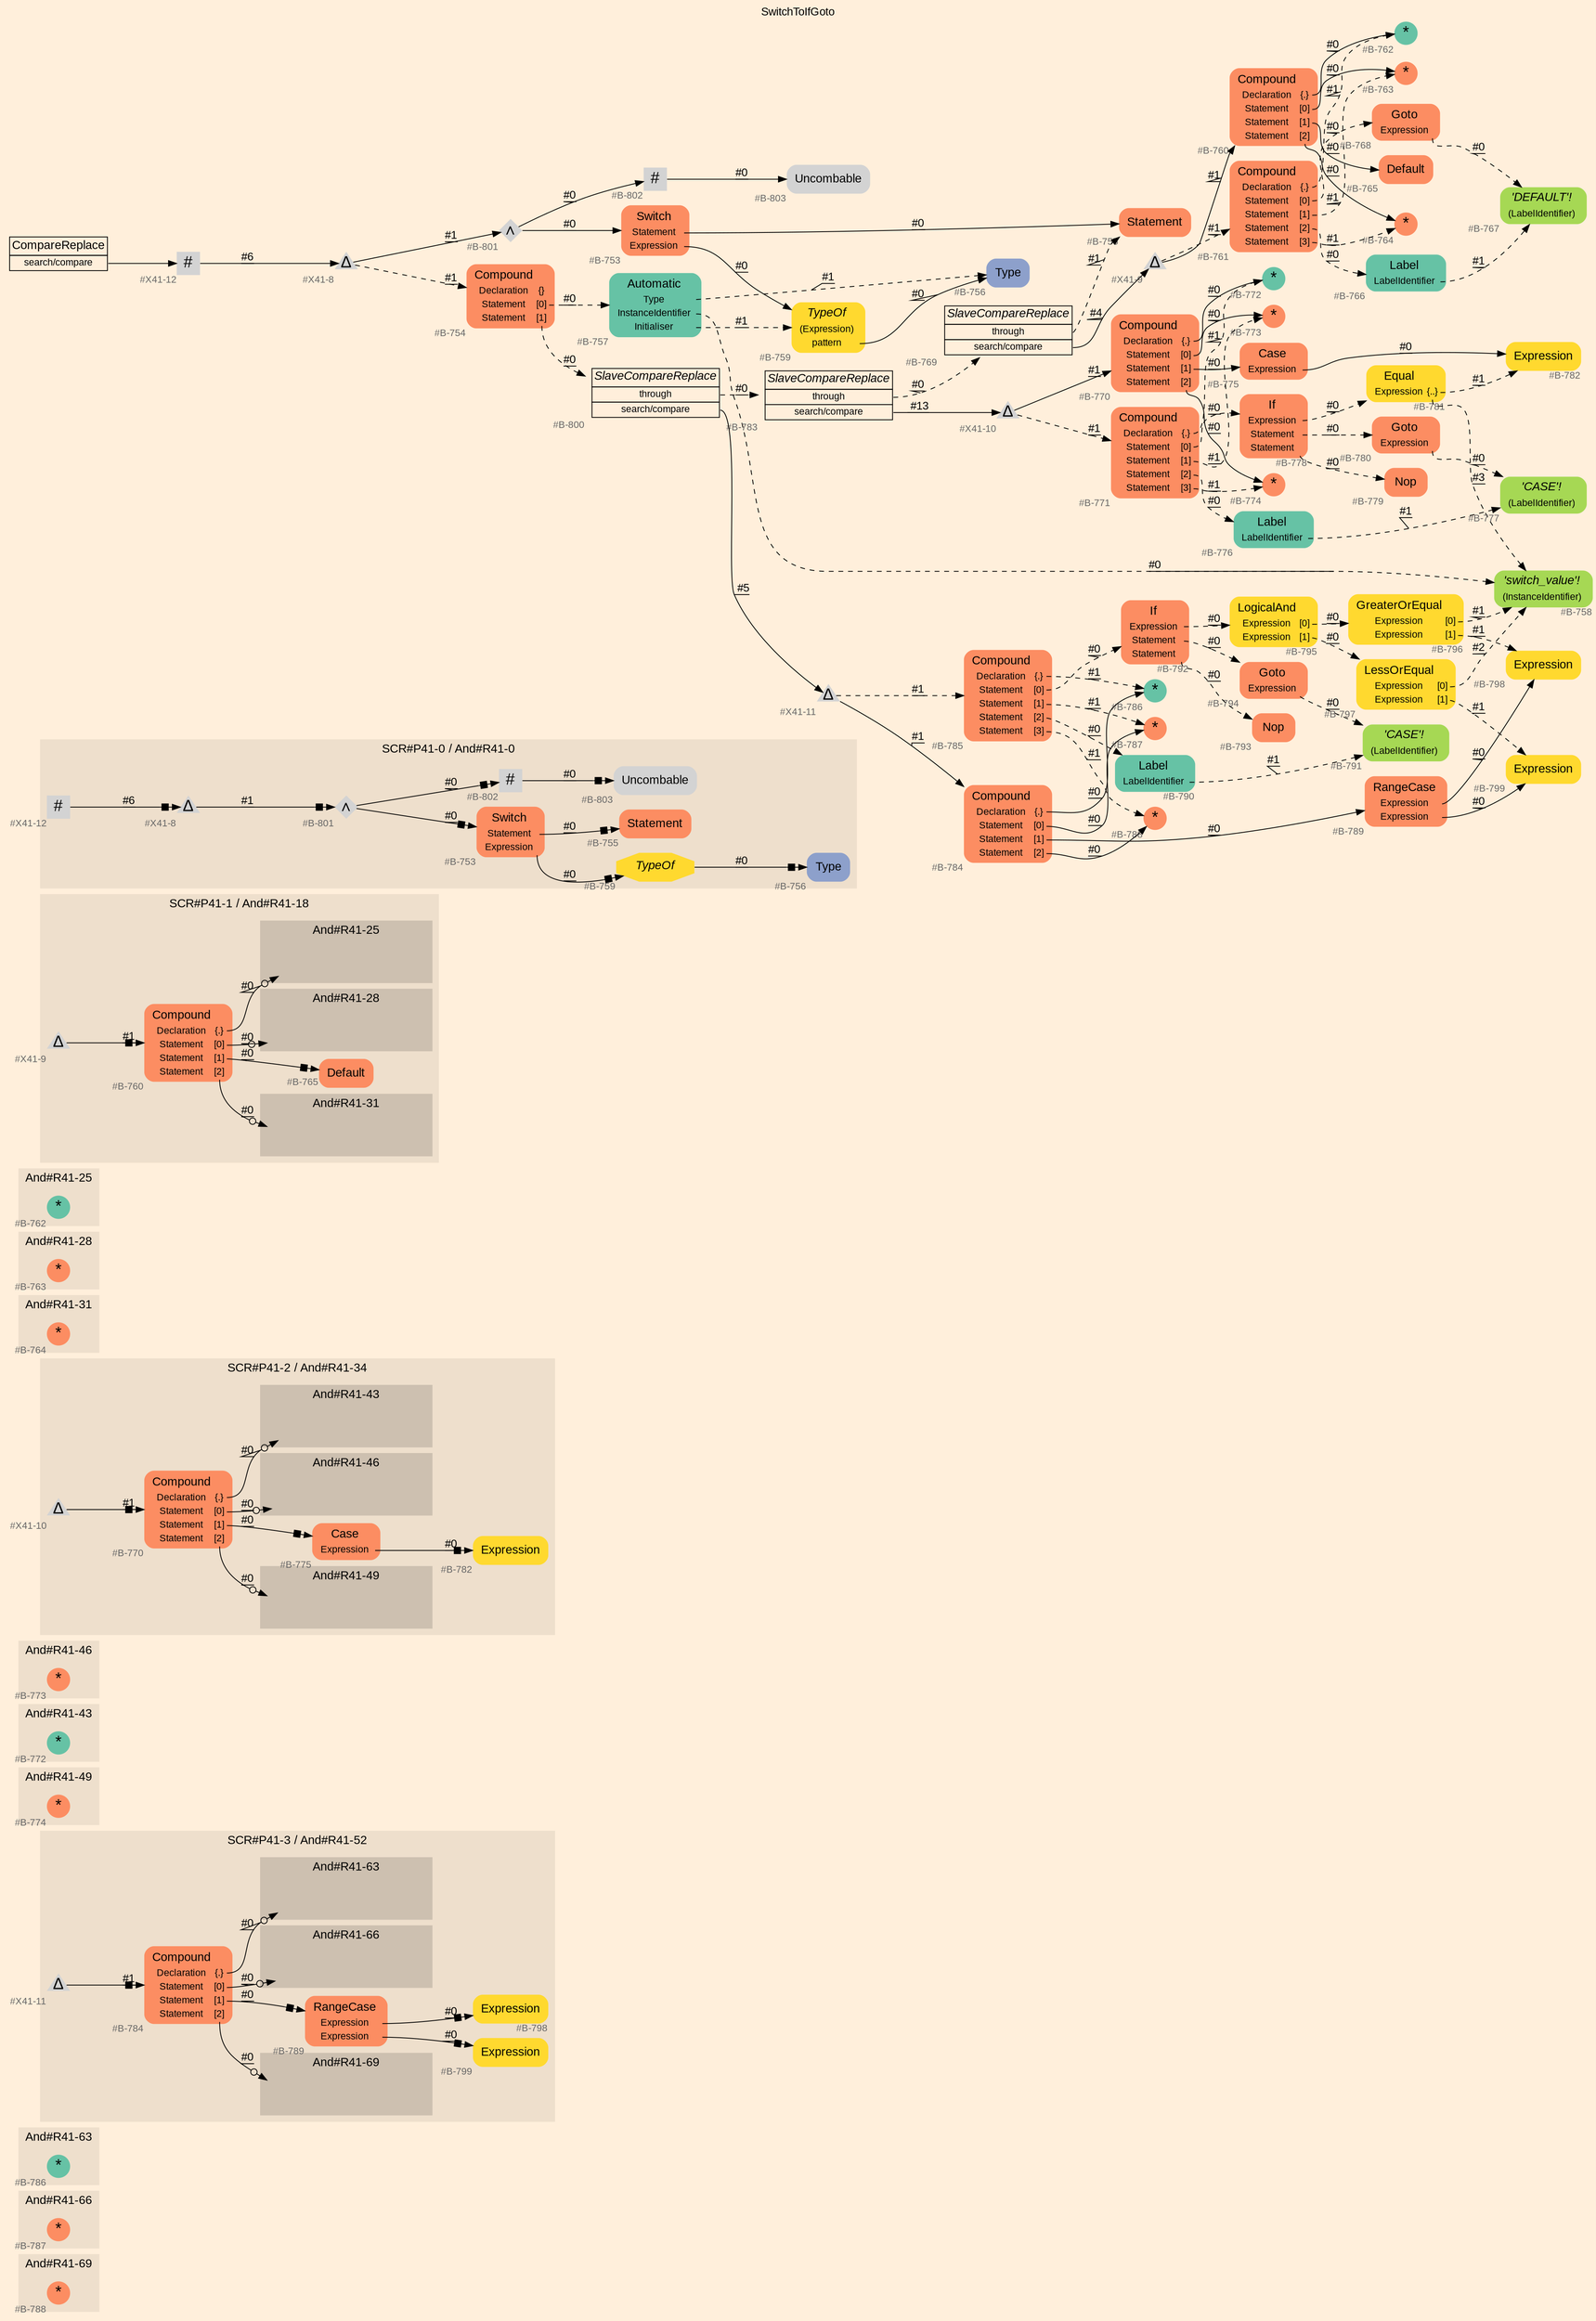 digraph "SwitchToIfGoto" {
label = "SwitchToIfGoto"
labelloc = t
graph [
    rankdir = "LR"
    ranksep = 0.3
    bgcolor = antiquewhite1
    color = black
    fontcolor = black
    fontname = "Arial"
];
node [
    fontname = "Arial"
];
edge [
    fontname = "Arial"
];

// -------------------- figure And#R41-69 --------------------
// -------- region And#R41-69 ----------
subgraph "clusterAnd#R41-69" {
    label = "And#R41-69"
    style = "filled"
    color = antiquewhite2
    fontsize = "15"
    // -------- block And#R41-69/#B-788 ----------
    "And#R41-69/#B-788" [
        fillcolor = "/set28/2"
        xlabel = "#B-788"
        fontsize = "12"
        fontcolor = grey40
        shape = "circle"
        label = <<FONT COLOR="black" POINT-SIZE="20">*</FONT>>
        style = "filled"
        penwidth = 0.0
        fixedsize = true
        width = 0.4
        height = 0.4
    ];
    
}


// -------------------- figure And#R41-66 --------------------
// -------- region And#R41-66 ----------
subgraph "clusterAnd#R41-66" {
    label = "And#R41-66"
    style = "filled"
    color = antiquewhite2
    fontsize = "15"
    // -------- block And#R41-66/#B-787 ----------
    "And#R41-66/#B-787" [
        fillcolor = "/set28/2"
        xlabel = "#B-787"
        fontsize = "12"
        fontcolor = grey40
        shape = "circle"
        label = <<FONT COLOR="black" POINT-SIZE="20">*</FONT>>
        style = "filled"
        penwidth = 0.0
        fixedsize = true
        width = 0.4
        height = 0.4
    ];
    
}


// -------------------- figure And#R41-63 --------------------
// -------- region And#R41-63 ----------
subgraph "clusterAnd#R41-63" {
    label = "And#R41-63"
    style = "filled"
    color = antiquewhite2
    fontsize = "15"
    // -------- block And#R41-63/#B-786 ----------
    "And#R41-63/#B-786" [
        fillcolor = "/set28/1"
        xlabel = "#B-786"
        fontsize = "12"
        fontcolor = grey40
        shape = "circle"
        label = <<FONT COLOR="black" POINT-SIZE="20">*</FONT>>
        style = "filled"
        penwidth = 0.0
        fixedsize = true
        width = 0.4
        height = 0.4
    ];
    
}


// -------------------- figure And#R41-52 --------------------
// -------- region And#R41-52 ----------
subgraph "clusterAnd#R41-52" {
    label = "SCR#P41-3 / And#R41-52"
    style = "filled"
    color = antiquewhite2
    fontsize = "15"
    // -------- block And#R41-52/#B-784 ----------
    "And#R41-52/#B-784" [
        fillcolor = "/set28/2"
        xlabel = "#B-784"
        fontsize = "12"
        fontcolor = grey40
        shape = "plaintext"
        label = <<TABLE BORDER="0" CELLBORDER="0" CELLSPACING="0">
         <TR><TD><FONT COLOR="black" POINT-SIZE="15">Compound</FONT></TD></TR>
         <TR><TD><FONT COLOR="black" POINT-SIZE="12">Declaration</FONT></TD><TD PORT="port0"><FONT COLOR="black" POINT-SIZE="12">{.}</FONT></TD></TR>
         <TR><TD><FONT COLOR="black" POINT-SIZE="12">Statement</FONT></TD><TD PORT="port1"><FONT COLOR="black" POINT-SIZE="12">[0]</FONT></TD></TR>
         <TR><TD><FONT COLOR="black" POINT-SIZE="12">Statement</FONT></TD><TD PORT="port2"><FONT COLOR="black" POINT-SIZE="12">[1]</FONT></TD></TR>
         <TR><TD><FONT COLOR="black" POINT-SIZE="12">Statement</FONT></TD><TD PORT="port3"><FONT COLOR="black" POINT-SIZE="12">[2]</FONT></TD></TR>
        </TABLE>>
        style = "rounded,filled"
    ];
    
    // -------- block And#R41-52/#B-789 ----------
    "And#R41-52/#B-789" [
        fillcolor = "/set28/2"
        xlabel = "#B-789"
        fontsize = "12"
        fontcolor = grey40
        shape = "plaintext"
        label = <<TABLE BORDER="0" CELLBORDER="0" CELLSPACING="0">
         <TR><TD><FONT COLOR="black" POINT-SIZE="15">RangeCase</FONT></TD></TR>
         <TR><TD><FONT COLOR="black" POINT-SIZE="12">Expression</FONT></TD><TD PORT="port0"></TD></TR>
         <TR><TD><FONT COLOR="black" POINT-SIZE="12">Expression</FONT></TD><TD PORT="port1"></TD></TR>
        </TABLE>>
        style = "rounded,filled"
    ];
    
    // -------- block And#R41-52/#B-798 ----------
    "And#R41-52/#B-798" [
        fillcolor = "/set28/6"
        xlabel = "#B-798"
        fontsize = "12"
        fontcolor = grey40
        shape = "plaintext"
        label = <<TABLE BORDER="0" CELLBORDER="0" CELLSPACING="0">
         <TR><TD><FONT COLOR="black" POINT-SIZE="15">Expression</FONT></TD></TR>
        </TABLE>>
        style = "rounded,filled"
    ];
    
    // -------- block And#R41-52/#B-799 ----------
    "And#R41-52/#B-799" [
        fillcolor = "/set28/6"
        xlabel = "#B-799"
        fontsize = "12"
        fontcolor = grey40
        shape = "plaintext"
        label = <<TABLE BORDER="0" CELLBORDER="0" CELLSPACING="0">
         <TR><TD><FONT COLOR="black" POINT-SIZE="15">Expression</FONT></TD></TR>
        </TABLE>>
        style = "rounded,filled"
    ];
    
    // -------- block And#R41-52/#X41-11 ----------
    "And#R41-52/#X41-11" [
        xlabel = "#X41-11"
        fontsize = "12"
        fontcolor = grey40
        shape = "triangle"
        label = <<FONT COLOR="black" POINT-SIZE="20">Δ</FONT>>
        style = "filled"
        penwidth = 0.0
        fixedsize = true
        width = 0.4
        height = 0.4
    ];
    
    // -------- region And#R41-52/And#R41-63 ----------
    subgraph "clusterAnd#R41-52/And#R41-63" {
        label = "And#R41-63"
        style = "filled"
        color = antiquewhite3
        fontsize = "15"
        // -------- block And#R41-52/And#R41-63/#B-786 ----------
        "And#R41-52/And#R41-63/#B-786" [
            fillcolor = "/set28/1"
            xlabel = "#B-786"
            fontsize = "12"
            fontcolor = grey40
            shape = "none"
            style = "invisible"
        ];
        
    }
    
    // -------- region And#R41-52/And#R41-66 ----------
    subgraph "clusterAnd#R41-52/And#R41-66" {
        label = "And#R41-66"
        style = "filled"
        color = antiquewhite3
        fontsize = "15"
        // -------- block And#R41-52/And#R41-66/#B-787 ----------
        "And#R41-52/And#R41-66/#B-787" [
            fillcolor = "/set28/2"
            xlabel = "#B-787"
            fontsize = "12"
            fontcolor = grey40
            shape = "none"
            style = "invisible"
        ];
        
    }
    
    // -------- region And#R41-52/And#R41-69 ----------
    subgraph "clusterAnd#R41-52/And#R41-69" {
        label = "And#R41-69"
        style = "filled"
        color = antiquewhite3
        fontsize = "15"
        // -------- block And#R41-52/And#R41-69/#B-788 ----------
        "And#R41-52/And#R41-69/#B-788" [
            fillcolor = "/set28/2"
            xlabel = "#B-788"
            fontsize = "12"
            fontcolor = grey40
            shape = "none"
            style = "invisible"
        ];
        
    }
    
}

"And#R41-52/#B-784":port0 -> "And#R41-52/And#R41-63/#B-786" [
    arrowhead="normalnoneodot"
    label = "#0"
    decorate = true
    color = black
    fontcolor = black
];

"And#R41-52/#B-784":port1 -> "And#R41-52/And#R41-66/#B-787" [
    arrowhead="normalnoneodot"
    label = "#0"
    decorate = true
    color = black
    fontcolor = black
];

"And#R41-52/#B-784":port2 -> "And#R41-52/#B-789" [
    arrowhead="normalnonebox"
    label = "#0"
    decorate = true
    color = black
    fontcolor = black
];

"And#R41-52/#B-784":port3 -> "And#R41-52/And#R41-69/#B-788" [
    arrowhead="normalnoneodot"
    label = "#0"
    decorate = true
    color = black
    fontcolor = black
];

"And#R41-52/#B-789":port0 -> "And#R41-52/#B-798" [
    arrowhead="normalnonebox"
    label = "#0"
    decorate = true
    color = black
    fontcolor = black
];

"And#R41-52/#B-789":port1 -> "And#R41-52/#B-799" [
    arrowhead="normalnonebox"
    label = "#0"
    decorate = true
    color = black
    fontcolor = black
];

"And#R41-52/#X41-11" -> "And#R41-52/#B-784" [
    arrowhead="normalnonebox"
    label = "#1"
    decorate = true
    color = black
    fontcolor = black
];


// -------------------- figure And#R41-49 --------------------
// -------- region And#R41-49 ----------
subgraph "clusterAnd#R41-49" {
    label = "And#R41-49"
    style = "filled"
    color = antiquewhite2
    fontsize = "15"
    // -------- block And#R41-49/#B-774 ----------
    "And#R41-49/#B-774" [
        fillcolor = "/set28/2"
        xlabel = "#B-774"
        fontsize = "12"
        fontcolor = grey40
        shape = "circle"
        label = <<FONT COLOR="black" POINT-SIZE="20">*</FONT>>
        style = "filled"
        penwidth = 0.0
        fixedsize = true
        width = 0.4
        height = 0.4
    ];
    
}


// -------------------- figure And#R41-43 --------------------
// -------- region And#R41-43 ----------
subgraph "clusterAnd#R41-43" {
    label = "And#R41-43"
    style = "filled"
    color = antiquewhite2
    fontsize = "15"
    // -------- block And#R41-43/#B-772 ----------
    "And#R41-43/#B-772" [
        fillcolor = "/set28/1"
        xlabel = "#B-772"
        fontsize = "12"
        fontcolor = grey40
        shape = "circle"
        label = <<FONT COLOR="black" POINT-SIZE="20">*</FONT>>
        style = "filled"
        penwidth = 0.0
        fixedsize = true
        width = 0.4
        height = 0.4
    ];
    
}


// -------------------- figure And#R41-46 --------------------
// -------- region And#R41-46 ----------
subgraph "clusterAnd#R41-46" {
    label = "And#R41-46"
    style = "filled"
    color = antiquewhite2
    fontsize = "15"
    // -------- block And#R41-46/#B-773 ----------
    "And#R41-46/#B-773" [
        fillcolor = "/set28/2"
        xlabel = "#B-773"
        fontsize = "12"
        fontcolor = grey40
        shape = "circle"
        label = <<FONT COLOR="black" POINT-SIZE="20">*</FONT>>
        style = "filled"
        penwidth = 0.0
        fixedsize = true
        width = 0.4
        height = 0.4
    ];
    
}


// -------------------- figure And#R41-34 --------------------
// -------- region And#R41-34 ----------
subgraph "clusterAnd#R41-34" {
    label = "SCR#P41-2 / And#R41-34"
    style = "filled"
    color = antiquewhite2
    fontsize = "15"
    // -------- block And#R41-34/#B-770 ----------
    "And#R41-34/#B-770" [
        fillcolor = "/set28/2"
        xlabel = "#B-770"
        fontsize = "12"
        fontcolor = grey40
        shape = "plaintext"
        label = <<TABLE BORDER="0" CELLBORDER="0" CELLSPACING="0">
         <TR><TD><FONT COLOR="black" POINT-SIZE="15">Compound</FONT></TD></TR>
         <TR><TD><FONT COLOR="black" POINT-SIZE="12">Declaration</FONT></TD><TD PORT="port0"><FONT COLOR="black" POINT-SIZE="12">{.}</FONT></TD></TR>
         <TR><TD><FONT COLOR="black" POINT-SIZE="12">Statement</FONT></TD><TD PORT="port1"><FONT COLOR="black" POINT-SIZE="12">[0]</FONT></TD></TR>
         <TR><TD><FONT COLOR="black" POINT-SIZE="12">Statement</FONT></TD><TD PORT="port2"><FONT COLOR="black" POINT-SIZE="12">[1]</FONT></TD></TR>
         <TR><TD><FONT COLOR="black" POINT-SIZE="12">Statement</FONT></TD><TD PORT="port3"><FONT COLOR="black" POINT-SIZE="12">[2]</FONT></TD></TR>
        </TABLE>>
        style = "rounded,filled"
    ];
    
    // -------- block And#R41-34/#B-775 ----------
    "And#R41-34/#B-775" [
        fillcolor = "/set28/2"
        xlabel = "#B-775"
        fontsize = "12"
        fontcolor = grey40
        shape = "plaintext"
        label = <<TABLE BORDER="0" CELLBORDER="0" CELLSPACING="0">
         <TR><TD><FONT COLOR="black" POINT-SIZE="15">Case</FONT></TD></TR>
         <TR><TD><FONT COLOR="black" POINT-SIZE="12">Expression</FONT></TD><TD PORT="port0"></TD></TR>
        </TABLE>>
        style = "rounded,filled"
    ];
    
    // -------- block And#R41-34/#B-782 ----------
    "And#R41-34/#B-782" [
        fillcolor = "/set28/6"
        xlabel = "#B-782"
        fontsize = "12"
        fontcolor = grey40
        shape = "plaintext"
        label = <<TABLE BORDER="0" CELLBORDER="0" CELLSPACING="0">
         <TR><TD><FONT COLOR="black" POINT-SIZE="15">Expression</FONT></TD></TR>
        </TABLE>>
        style = "rounded,filled"
    ];
    
    // -------- block And#R41-34/#X41-10 ----------
    "And#R41-34/#X41-10" [
        xlabel = "#X41-10"
        fontsize = "12"
        fontcolor = grey40
        shape = "triangle"
        label = <<FONT COLOR="black" POINT-SIZE="20">Δ</FONT>>
        style = "filled"
        penwidth = 0.0
        fixedsize = true
        width = 0.4
        height = 0.4
    ];
    
    // -------- region And#R41-34/And#R41-46 ----------
    subgraph "clusterAnd#R41-34/And#R41-46" {
        label = "And#R41-46"
        style = "filled"
        color = antiquewhite3
        fontsize = "15"
        // -------- block And#R41-34/And#R41-46/#B-773 ----------
        "And#R41-34/And#R41-46/#B-773" [
            fillcolor = "/set28/2"
            xlabel = "#B-773"
            fontsize = "12"
            fontcolor = grey40
            shape = "none"
            style = "invisible"
        ];
        
    }
    
    // -------- region And#R41-34/And#R41-43 ----------
    subgraph "clusterAnd#R41-34/And#R41-43" {
        label = "And#R41-43"
        style = "filled"
        color = antiquewhite3
        fontsize = "15"
        // -------- block And#R41-34/And#R41-43/#B-772 ----------
        "And#R41-34/And#R41-43/#B-772" [
            fillcolor = "/set28/1"
            xlabel = "#B-772"
            fontsize = "12"
            fontcolor = grey40
            shape = "none"
            style = "invisible"
        ];
        
    }
    
    // -------- region And#R41-34/And#R41-49 ----------
    subgraph "clusterAnd#R41-34/And#R41-49" {
        label = "And#R41-49"
        style = "filled"
        color = antiquewhite3
        fontsize = "15"
        // -------- block And#R41-34/And#R41-49/#B-774 ----------
        "And#R41-34/And#R41-49/#B-774" [
            fillcolor = "/set28/2"
            xlabel = "#B-774"
            fontsize = "12"
            fontcolor = grey40
            shape = "none"
            style = "invisible"
        ];
        
    }
    
}

"And#R41-34/#B-770":port0 -> "And#R41-34/And#R41-43/#B-772" [
    arrowhead="normalnoneodot"
    label = "#0"
    decorate = true
    color = black
    fontcolor = black
];

"And#R41-34/#B-770":port1 -> "And#R41-34/And#R41-46/#B-773" [
    arrowhead="normalnoneodot"
    label = "#0"
    decorate = true
    color = black
    fontcolor = black
];

"And#R41-34/#B-770":port2 -> "And#R41-34/#B-775" [
    arrowhead="normalnonebox"
    label = "#0"
    decorate = true
    color = black
    fontcolor = black
];

"And#R41-34/#B-770":port3 -> "And#R41-34/And#R41-49/#B-774" [
    arrowhead="normalnoneodot"
    label = "#0"
    decorate = true
    color = black
    fontcolor = black
];

"And#R41-34/#B-775":port0 -> "And#R41-34/#B-782" [
    arrowhead="normalnonebox"
    label = "#0"
    decorate = true
    color = black
    fontcolor = black
];

"And#R41-34/#X41-10" -> "And#R41-34/#B-770" [
    arrowhead="normalnonebox"
    label = "#1"
    decorate = true
    color = black
    fontcolor = black
];


// -------------------- figure And#R41-31 --------------------
// -------- region And#R41-31 ----------
subgraph "clusterAnd#R41-31" {
    label = "And#R41-31"
    style = "filled"
    color = antiquewhite2
    fontsize = "15"
    // -------- block And#R41-31/#B-764 ----------
    "And#R41-31/#B-764" [
        fillcolor = "/set28/2"
        xlabel = "#B-764"
        fontsize = "12"
        fontcolor = grey40
        shape = "circle"
        label = <<FONT COLOR="black" POINT-SIZE="20">*</FONT>>
        style = "filled"
        penwidth = 0.0
        fixedsize = true
        width = 0.4
        height = 0.4
    ];
    
}


// -------------------- figure And#R41-28 --------------------
// -------- region And#R41-28 ----------
subgraph "clusterAnd#R41-28" {
    label = "And#R41-28"
    style = "filled"
    color = antiquewhite2
    fontsize = "15"
    // -------- block And#R41-28/#B-763 ----------
    "And#R41-28/#B-763" [
        fillcolor = "/set28/2"
        xlabel = "#B-763"
        fontsize = "12"
        fontcolor = grey40
        shape = "circle"
        label = <<FONT COLOR="black" POINT-SIZE="20">*</FONT>>
        style = "filled"
        penwidth = 0.0
        fixedsize = true
        width = 0.4
        height = 0.4
    ];
    
}


// -------------------- figure And#R41-25 --------------------
// -------- region And#R41-25 ----------
subgraph "clusterAnd#R41-25" {
    label = "And#R41-25"
    style = "filled"
    color = antiquewhite2
    fontsize = "15"
    // -------- block And#R41-25/#B-762 ----------
    "And#R41-25/#B-762" [
        fillcolor = "/set28/1"
        xlabel = "#B-762"
        fontsize = "12"
        fontcolor = grey40
        shape = "circle"
        label = <<FONT COLOR="black" POINT-SIZE="20">*</FONT>>
        style = "filled"
        penwidth = 0.0
        fixedsize = true
        width = 0.4
        height = 0.4
    ];
    
}


// -------------------- figure And#R41-18 --------------------
// -------- region And#R41-18 ----------
subgraph "clusterAnd#R41-18" {
    label = "SCR#P41-1 / And#R41-18"
    style = "filled"
    color = antiquewhite2
    fontsize = "15"
    // -------- block And#R41-18/#B-760 ----------
    "And#R41-18/#B-760" [
        fillcolor = "/set28/2"
        xlabel = "#B-760"
        fontsize = "12"
        fontcolor = grey40
        shape = "plaintext"
        label = <<TABLE BORDER="0" CELLBORDER="0" CELLSPACING="0">
         <TR><TD><FONT COLOR="black" POINT-SIZE="15">Compound</FONT></TD></TR>
         <TR><TD><FONT COLOR="black" POINT-SIZE="12">Declaration</FONT></TD><TD PORT="port0"><FONT COLOR="black" POINT-SIZE="12">{.}</FONT></TD></TR>
         <TR><TD><FONT COLOR="black" POINT-SIZE="12">Statement</FONT></TD><TD PORT="port1"><FONT COLOR="black" POINT-SIZE="12">[0]</FONT></TD></TR>
         <TR><TD><FONT COLOR="black" POINT-SIZE="12">Statement</FONT></TD><TD PORT="port2"><FONT COLOR="black" POINT-SIZE="12">[1]</FONT></TD></TR>
         <TR><TD><FONT COLOR="black" POINT-SIZE="12">Statement</FONT></TD><TD PORT="port3"><FONT COLOR="black" POINT-SIZE="12">[2]</FONT></TD></TR>
        </TABLE>>
        style = "rounded,filled"
    ];
    
    // -------- block And#R41-18/#B-765 ----------
    "And#R41-18/#B-765" [
        fillcolor = "/set28/2"
        xlabel = "#B-765"
        fontsize = "12"
        fontcolor = grey40
        shape = "plaintext"
        label = <<TABLE BORDER="0" CELLBORDER="0" CELLSPACING="0">
         <TR><TD><FONT COLOR="black" POINT-SIZE="15">Default</FONT></TD></TR>
        </TABLE>>
        style = "rounded,filled"
    ];
    
    // -------- block And#R41-18/#X41-9 ----------
    "And#R41-18/#X41-9" [
        xlabel = "#X41-9"
        fontsize = "12"
        fontcolor = grey40
        shape = "triangle"
        label = <<FONT COLOR="black" POINT-SIZE="20">Δ</FONT>>
        style = "filled"
        penwidth = 0.0
        fixedsize = true
        width = 0.4
        height = 0.4
    ];
    
    // -------- region And#R41-18/And#R41-25 ----------
    subgraph "clusterAnd#R41-18/And#R41-25" {
        label = "And#R41-25"
        style = "filled"
        color = antiquewhite3
        fontsize = "15"
        // -------- block And#R41-18/And#R41-25/#B-762 ----------
        "And#R41-18/And#R41-25/#B-762" [
            fillcolor = "/set28/1"
            xlabel = "#B-762"
            fontsize = "12"
            fontcolor = grey40
            shape = "none"
            style = "invisible"
        ];
        
    }
    
    // -------- region And#R41-18/And#R41-28 ----------
    subgraph "clusterAnd#R41-18/And#R41-28" {
        label = "And#R41-28"
        style = "filled"
        color = antiquewhite3
        fontsize = "15"
        // -------- block And#R41-18/And#R41-28/#B-763 ----------
        "And#R41-18/And#R41-28/#B-763" [
            fillcolor = "/set28/2"
            xlabel = "#B-763"
            fontsize = "12"
            fontcolor = grey40
            shape = "none"
            style = "invisible"
        ];
        
    }
    
    // -------- region And#R41-18/And#R41-31 ----------
    subgraph "clusterAnd#R41-18/And#R41-31" {
        label = "And#R41-31"
        style = "filled"
        color = antiquewhite3
        fontsize = "15"
        // -------- block And#R41-18/And#R41-31/#B-764 ----------
        "And#R41-18/And#R41-31/#B-764" [
            fillcolor = "/set28/2"
            xlabel = "#B-764"
            fontsize = "12"
            fontcolor = grey40
            shape = "none"
            style = "invisible"
        ];
        
    }
    
}

"And#R41-18/#B-760":port0 -> "And#R41-18/And#R41-25/#B-762" [
    arrowhead="normalnoneodot"
    label = "#0"
    decorate = true
    color = black
    fontcolor = black
];

"And#R41-18/#B-760":port1 -> "And#R41-18/And#R41-28/#B-763" [
    arrowhead="normalnoneodot"
    label = "#0"
    decorate = true
    color = black
    fontcolor = black
];

"And#R41-18/#B-760":port2 -> "And#R41-18/#B-765" [
    arrowhead="normalnonebox"
    label = "#0"
    decorate = true
    color = black
    fontcolor = black
];

"And#R41-18/#B-760":port3 -> "And#R41-18/And#R41-31/#B-764" [
    arrowhead="normalnoneodot"
    label = "#0"
    decorate = true
    color = black
    fontcolor = black
];

"And#R41-18/#X41-9" -> "And#R41-18/#B-760" [
    arrowhead="normalnonebox"
    label = "#1"
    decorate = true
    color = black
    fontcolor = black
];


// -------------------- figure And#R41-0 --------------------
// -------- region And#R41-0 ----------
subgraph "clusterAnd#R41-0" {
    label = "SCR#P41-0 / And#R41-0"
    style = "filled"
    color = antiquewhite2
    fontsize = "15"
    // -------- block And#R41-0/#B-753 ----------
    "And#R41-0/#B-753" [
        fillcolor = "/set28/2"
        xlabel = "#B-753"
        fontsize = "12"
        fontcolor = grey40
        shape = "plaintext"
        label = <<TABLE BORDER="0" CELLBORDER="0" CELLSPACING="0">
         <TR><TD><FONT COLOR="black" POINT-SIZE="15">Switch</FONT></TD></TR>
         <TR><TD><FONT COLOR="black" POINT-SIZE="12">Statement</FONT></TD><TD PORT="port0"></TD></TR>
         <TR><TD><FONT COLOR="black" POINT-SIZE="12">Expression</FONT></TD><TD PORT="port1"></TD></TR>
        </TABLE>>
        style = "rounded,filled"
    ];
    
    // -------- block And#R41-0/#B-755 ----------
    "And#R41-0/#B-755" [
        fillcolor = "/set28/2"
        xlabel = "#B-755"
        fontsize = "12"
        fontcolor = grey40
        shape = "plaintext"
        label = <<TABLE BORDER="0" CELLBORDER="0" CELLSPACING="0">
         <TR><TD><FONT COLOR="black" POINT-SIZE="15">Statement</FONT></TD></TR>
        </TABLE>>
        style = "rounded,filled"
    ];
    
    // -------- block And#R41-0/#B-756 ----------
    "And#R41-0/#B-756" [
        fillcolor = "/set28/3"
        xlabel = "#B-756"
        fontsize = "12"
        fontcolor = grey40
        shape = "plaintext"
        label = <<TABLE BORDER="0" CELLBORDER="0" CELLSPACING="0">
         <TR><TD><FONT COLOR="black" POINT-SIZE="15">Type</FONT></TD></TR>
        </TABLE>>
        style = "rounded,filled"
    ];
    
    // -------- block And#R41-0/#B-759 ----------
    "And#R41-0/#B-759" [
        fillcolor = "/set28/6"
        xlabel = "#B-759"
        fontsize = "12"
        fontcolor = grey40
        shape = "octagon"
        label = <<FONT COLOR="black" POINT-SIZE="15"><I>TypeOf</I></FONT>>
        style = "filled"
        penwidth = 0.0
    ];
    
    // -------- block And#R41-0/#B-801 ----------
    "And#R41-0/#B-801" [
        xlabel = "#B-801"
        fontsize = "12"
        fontcolor = grey40
        shape = "diamond"
        label = <<FONT COLOR="black" POINT-SIZE="20">∧</FONT>>
        style = "filled"
        penwidth = 0.0
        fixedsize = true
        width = 0.4
        height = 0.4
    ];
    
    // -------- block And#R41-0/#B-802 ----------
    "And#R41-0/#B-802" [
        xlabel = "#B-802"
        fontsize = "12"
        fontcolor = grey40
        shape = "square"
        label = <<FONT COLOR="black" POINT-SIZE="20">#</FONT>>
        style = "filled"
        penwidth = 0.0
        fixedsize = true
        width = 0.4
        height = 0.4
    ];
    
    // -------- block And#R41-0/#B-803 ----------
    "And#R41-0/#B-803" [
        xlabel = "#B-803"
        fontsize = "12"
        fontcolor = grey40
        shape = "plaintext"
        label = <<TABLE BORDER="0" CELLBORDER="0" CELLSPACING="0">
         <TR><TD><FONT COLOR="black" POINT-SIZE="15">Uncombable</FONT></TD></TR>
        </TABLE>>
        style = "rounded,filled"
    ];
    
    // -------- block And#R41-0/#X41-8 ----------
    "And#R41-0/#X41-8" [
        xlabel = "#X41-8"
        fontsize = "12"
        fontcolor = grey40
        shape = "triangle"
        label = <<FONT COLOR="black" POINT-SIZE="20">Δ</FONT>>
        style = "filled"
        penwidth = 0.0
        fixedsize = true
        width = 0.4
        height = 0.4
    ];
    
    // -------- block And#R41-0/#X41-12 ----------
    "And#R41-0/#X41-12" [
        xlabel = "#X41-12"
        fontsize = "12"
        fontcolor = grey40
        shape = "square"
        label = <<FONT COLOR="black" POINT-SIZE="20">#</FONT>>
        style = "filled"
        penwidth = 0.0
        fixedsize = true
        width = 0.4
        height = 0.4
    ];
    
}

"And#R41-0/#B-753":port0 -> "And#R41-0/#B-755" [
    arrowhead="normalnonebox"
    label = "#0"
    decorate = true
    color = black
    fontcolor = black
];

"And#R41-0/#B-753":port1 -> "And#R41-0/#B-759" [
    arrowhead="normalnonebox"
    label = "#0"
    decorate = true
    color = black
    fontcolor = black
];

"And#R41-0/#B-759" -> "And#R41-0/#B-756" [
    arrowhead="normalnonebox"
    label = "#0"
    decorate = true
    color = black
    fontcolor = black
];

"And#R41-0/#B-801" -> "And#R41-0/#B-753" [
    arrowhead="normalnonebox"
    label = "#0"
    decorate = true
    color = black
    fontcolor = black
];

"And#R41-0/#B-801" -> "And#R41-0/#B-802" [
    arrowhead="normalnonebox"
    label = "#0"
    decorate = true
    color = black
    fontcolor = black
];

"And#R41-0/#B-802" -> "And#R41-0/#B-803" [
    arrowhead="normalnonebox"
    label = "#0"
    decorate = true
    color = black
    fontcolor = black
];

"And#R41-0/#X41-8" -> "And#R41-0/#B-801" [
    arrowhead="normalnonebox"
    label = "#1"
    decorate = true
    color = black
    fontcolor = black
];

"And#R41-0/#X41-12" -> "And#R41-0/#X41-8" [
    arrowhead="normalnonebox"
    label = "#6"
    decorate = true
    color = black
    fontcolor = black
];


// -------------------- transformation figure --------------------
// -------- block CR#X41-13 ----------
"CR#X41-13" [
    fillcolor = antiquewhite1
    fontsize = "12"
    fontcolor = grey40
    shape = "plaintext"
    label = <<TABLE BORDER="0" CELLBORDER="1" CELLSPACING="0">
     <TR><TD><FONT COLOR="black" POINT-SIZE="15">CompareReplace</FONT></TD></TR>
     <TR><TD PORT="port0"><FONT COLOR="black" POINT-SIZE="12">search/compare</FONT></TD></TR>
    </TABLE>>
    style = "filled"
    color = black
];

// -------- block #X41-12 ----------
"#X41-12" [
    xlabel = "#X41-12"
    fontsize = "12"
    fontcolor = grey40
    shape = "square"
    label = <<FONT COLOR="black" POINT-SIZE="20">#</FONT>>
    style = "filled"
    penwidth = 0.0
    fixedsize = true
    width = 0.4
    height = 0.4
];

// -------- block #X41-8 ----------
"#X41-8" [
    xlabel = "#X41-8"
    fontsize = "12"
    fontcolor = grey40
    shape = "triangle"
    label = <<FONT COLOR="black" POINT-SIZE="20">Δ</FONT>>
    style = "filled"
    penwidth = 0.0
    fixedsize = true
    width = 0.4
    height = 0.4
];

// -------- block #B-801 ----------
"#B-801" [
    xlabel = "#B-801"
    fontsize = "12"
    fontcolor = grey40
    shape = "diamond"
    label = <<FONT COLOR="black" POINT-SIZE="20">∧</FONT>>
    style = "filled"
    penwidth = 0.0
    fixedsize = true
    width = 0.4
    height = 0.4
];

// -------- block #B-753 ----------
"#B-753" [
    fillcolor = "/set28/2"
    xlabel = "#B-753"
    fontsize = "12"
    fontcolor = grey40
    shape = "plaintext"
    label = <<TABLE BORDER="0" CELLBORDER="0" CELLSPACING="0">
     <TR><TD><FONT COLOR="black" POINT-SIZE="15">Switch</FONT></TD></TR>
     <TR><TD><FONT COLOR="black" POINT-SIZE="12">Statement</FONT></TD><TD PORT="port0"></TD></TR>
     <TR><TD><FONT COLOR="black" POINT-SIZE="12">Expression</FONT></TD><TD PORT="port1"></TD></TR>
    </TABLE>>
    style = "rounded,filled"
];

// -------- block #B-755 ----------
"#B-755" [
    fillcolor = "/set28/2"
    xlabel = "#B-755"
    fontsize = "12"
    fontcolor = grey40
    shape = "plaintext"
    label = <<TABLE BORDER="0" CELLBORDER="0" CELLSPACING="0">
     <TR><TD><FONT COLOR="black" POINT-SIZE="15">Statement</FONT></TD></TR>
    </TABLE>>
    style = "rounded,filled"
];

// -------- block #B-759 ----------
"#B-759" [
    fillcolor = "/set28/6"
    xlabel = "#B-759"
    fontsize = "12"
    fontcolor = grey40
    shape = "plaintext"
    label = <<TABLE BORDER="0" CELLBORDER="0" CELLSPACING="0">
     <TR><TD><FONT COLOR="black" POINT-SIZE="15"><I>TypeOf</I></FONT></TD></TR>
     <TR><TD><FONT COLOR="black" POINT-SIZE="12">(Expression)</FONT></TD><TD PORT="port0"></TD></TR>
     <TR><TD><FONT COLOR="black" POINT-SIZE="12">pattern</FONT></TD><TD PORT="port1"></TD></TR>
    </TABLE>>
    style = "rounded,filled"
];

// -------- block #B-756 ----------
"#B-756" [
    fillcolor = "/set28/3"
    xlabel = "#B-756"
    fontsize = "12"
    fontcolor = grey40
    shape = "plaintext"
    label = <<TABLE BORDER="0" CELLBORDER="0" CELLSPACING="0">
     <TR><TD><FONT COLOR="black" POINT-SIZE="15">Type</FONT></TD></TR>
    </TABLE>>
    style = "rounded,filled"
];

// -------- block #B-802 ----------
"#B-802" [
    xlabel = "#B-802"
    fontsize = "12"
    fontcolor = grey40
    shape = "square"
    label = <<FONT COLOR="black" POINT-SIZE="20">#</FONT>>
    style = "filled"
    penwidth = 0.0
    fixedsize = true
    width = 0.4
    height = 0.4
];

// -------- block #B-803 ----------
"#B-803" [
    xlabel = "#B-803"
    fontsize = "12"
    fontcolor = grey40
    shape = "plaintext"
    label = <<TABLE BORDER="0" CELLBORDER="0" CELLSPACING="0">
     <TR><TD><FONT COLOR="black" POINT-SIZE="15">Uncombable</FONT></TD></TR>
    </TABLE>>
    style = "rounded,filled"
];

// -------- block #B-754 ----------
"#B-754" [
    fillcolor = "/set28/2"
    xlabel = "#B-754"
    fontsize = "12"
    fontcolor = grey40
    shape = "plaintext"
    label = <<TABLE BORDER="0" CELLBORDER="0" CELLSPACING="0">
     <TR><TD><FONT COLOR="black" POINT-SIZE="15">Compound</FONT></TD></TR>
     <TR><TD><FONT COLOR="black" POINT-SIZE="12">Declaration</FONT></TD><TD PORT="port0"><FONT COLOR="black" POINT-SIZE="12">{}</FONT></TD></TR>
     <TR><TD><FONT COLOR="black" POINT-SIZE="12">Statement</FONT></TD><TD PORT="port1"><FONT COLOR="black" POINT-SIZE="12">[0]</FONT></TD></TR>
     <TR><TD><FONT COLOR="black" POINT-SIZE="12">Statement</FONT></TD><TD PORT="port2"><FONT COLOR="black" POINT-SIZE="12">[1]</FONT></TD></TR>
    </TABLE>>
    style = "rounded,filled"
];

// -------- block #B-757 ----------
"#B-757" [
    fillcolor = "/set28/1"
    xlabel = "#B-757"
    fontsize = "12"
    fontcolor = grey40
    shape = "plaintext"
    label = <<TABLE BORDER="0" CELLBORDER="0" CELLSPACING="0">
     <TR><TD><FONT COLOR="black" POINT-SIZE="15">Automatic</FONT></TD></TR>
     <TR><TD><FONT COLOR="black" POINT-SIZE="12">Type</FONT></TD><TD PORT="port0"></TD></TR>
     <TR><TD><FONT COLOR="black" POINT-SIZE="12">InstanceIdentifier</FONT></TD><TD PORT="port1"></TD></TR>
     <TR><TD><FONT COLOR="black" POINT-SIZE="12">Initialiser</FONT></TD><TD PORT="port2"></TD></TR>
    </TABLE>>
    style = "rounded,filled"
];

// -------- block #B-758 ----------
"#B-758" [
    fillcolor = "/set28/5"
    xlabel = "#B-758"
    fontsize = "12"
    fontcolor = grey40
    shape = "plaintext"
    label = <<TABLE BORDER="0" CELLBORDER="0" CELLSPACING="0">
     <TR><TD><FONT COLOR="black" POINT-SIZE="15"><I>'switch_value'!</I></FONT></TD></TR>
     <TR><TD><FONT COLOR="black" POINT-SIZE="12">(InstanceIdentifier)</FONT></TD><TD PORT="port0"></TD></TR>
    </TABLE>>
    style = "rounded,filled"
];

// -------- block #B-800 ----------
"#B-800" [
    fillcolor = antiquewhite1
    xlabel = "#B-800"
    fontsize = "12"
    fontcolor = grey40
    shape = "plaintext"
    label = <<TABLE BORDER="0" CELLBORDER="1" CELLSPACING="0">
     <TR><TD><FONT COLOR="black" POINT-SIZE="15"><I>SlaveCompareReplace</I></FONT></TD></TR>
     <TR><TD PORT="port0"><FONT COLOR="black" POINT-SIZE="12">through</FONT></TD></TR>
     <TR><TD PORT="port1"><FONT COLOR="black" POINT-SIZE="12">search/compare</FONT></TD></TR>
    </TABLE>>
    style = "filled"
    color = black
];

// -------- block #B-783 ----------
"#B-783" [
    fillcolor = antiquewhite1
    xlabel = "#B-783"
    fontsize = "12"
    fontcolor = grey40
    shape = "plaintext"
    label = <<TABLE BORDER="0" CELLBORDER="1" CELLSPACING="0">
     <TR><TD><FONT COLOR="black" POINT-SIZE="15"><I>SlaveCompareReplace</I></FONT></TD></TR>
     <TR><TD PORT="port0"><FONT COLOR="black" POINT-SIZE="12">through</FONT></TD></TR>
     <TR><TD PORT="port1"><FONT COLOR="black" POINT-SIZE="12">search/compare</FONT></TD></TR>
    </TABLE>>
    style = "filled"
    color = black
];

// -------- block #B-769 ----------
"#B-769" [
    fillcolor = antiquewhite1
    xlabel = "#B-769"
    fontsize = "12"
    fontcolor = grey40
    shape = "plaintext"
    label = <<TABLE BORDER="0" CELLBORDER="1" CELLSPACING="0">
     <TR><TD><FONT COLOR="black" POINT-SIZE="15"><I>SlaveCompareReplace</I></FONT></TD></TR>
     <TR><TD PORT="port0"><FONT COLOR="black" POINT-SIZE="12">through</FONT></TD></TR>
     <TR><TD PORT="port1"><FONT COLOR="black" POINT-SIZE="12">search/compare</FONT></TD></TR>
    </TABLE>>
    style = "filled"
    color = black
];

// -------- block #X41-9 ----------
"#X41-9" [
    xlabel = "#X41-9"
    fontsize = "12"
    fontcolor = grey40
    shape = "triangle"
    label = <<FONT COLOR="black" POINT-SIZE="20">Δ</FONT>>
    style = "filled"
    penwidth = 0.0
    fixedsize = true
    width = 0.4
    height = 0.4
];

// -------- block #B-760 ----------
"#B-760" [
    fillcolor = "/set28/2"
    xlabel = "#B-760"
    fontsize = "12"
    fontcolor = grey40
    shape = "plaintext"
    label = <<TABLE BORDER="0" CELLBORDER="0" CELLSPACING="0">
     <TR><TD><FONT COLOR="black" POINT-SIZE="15">Compound</FONT></TD></TR>
     <TR><TD><FONT COLOR="black" POINT-SIZE="12">Declaration</FONT></TD><TD PORT="port0"><FONT COLOR="black" POINT-SIZE="12">{.}</FONT></TD></TR>
     <TR><TD><FONT COLOR="black" POINT-SIZE="12">Statement</FONT></TD><TD PORT="port1"><FONT COLOR="black" POINT-SIZE="12">[0]</FONT></TD></TR>
     <TR><TD><FONT COLOR="black" POINT-SIZE="12">Statement</FONT></TD><TD PORT="port2"><FONT COLOR="black" POINT-SIZE="12">[1]</FONT></TD></TR>
     <TR><TD><FONT COLOR="black" POINT-SIZE="12">Statement</FONT></TD><TD PORT="port3"><FONT COLOR="black" POINT-SIZE="12">[2]</FONT></TD></TR>
    </TABLE>>
    style = "rounded,filled"
];

// -------- block #B-762 ----------
"#B-762" [
    fillcolor = "/set28/1"
    xlabel = "#B-762"
    fontsize = "12"
    fontcolor = grey40
    shape = "circle"
    label = <<FONT COLOR="black" POINT-SIZE="20">*</FONT>>
    style = "filled"
    penwidth = 0.0
    fixedsize = true
    width = 0.4
    height = 0.4
];

// -------- block #B-763 ----------
"#B-763" [
    fillcolor = "/set28/2"
    xlabel = "#B-763"
    fontsize = "12"
    fontcolor = grey40
    shape = "circle"
    label = <<FONT COLOR="black" POINT-SIZE="20">*</FONT>>
    style = "filled"
    penwidth = 0.0
    fixedsize = true
    width = 0.4
    height = 0.4
];

// -------- block #B-765 ----------
"#B-765" [
    fillcolor = "/set28/2"
    xlabel = "#B-765"
    fontsize = "12"
    fontcolor = grey40
    shape = "plaintext"
    label = <<TABLE BORDER="0" CELLBORDER="0" CELLSPACING="0">
     <TR><TD><FONT COLOR="black" POINT-SIZE="15">Default</FONT></TD></TR>
    </TABLE>>
    style = "rounded,filled"
];

// -------- block #B-764 ----------
"#B-764" [
    fillcolor = "/set28/2"
    xlabel = "#B-764"
    fontsize = "12"
    fontcolor = grey40
    shape = "circle"
    label = <<FONT COLOR="black" POINT-SIZE="20">*</FONT>>
    style = "filled"
    penwidth = 0.0
    fixedsize = true
    width = 0.4
    height = 0.4
];

// -------- block #B-761 ----------
"#B-761" [
    fillcolor = "/set28/2"
    xlabel = "#B-761"
    fontsize = "12"
    fontcolor = grey40
    shape = "plaintext"
    label = <<TABLE BORDER="0" CELLBORDER="0" CELLSPACING="0">
     <TR><TD><FONT COLOR="black" POINT-SIZE="15">Compound</FONT></TD></TR>
     <TR><TD><FONT COLOR="black" POINT-SIZE="12">Declaration</FONT></TD><TD PORT="port0"><FONT COLOR="black" POINT-SIZE="12">{.}</FONT></TD></TR>
     <TR><TD><FONT COLOR="black" POINT-SIZE="12">Statement</FONT></TD><TD PORT="port1"><FONT COLOR="black" POINT-SIZE="12">[0]</FONT></TD></TR>
     <TR><TD><FONT COLOR="black" POINT-SIZE="12">Statement</FONT></TD><TD PORT="port2"><FONT COLOR="black" POINT-SIZE="12">[1]</FONT></TD></TR>
     <TR><TD><FONT COLOR="black" POINT-SIZE="12">Statement</FONT></TD><TD PORT="port3"><FONT COLOR="black" POINT-SIZE="12">[2]</FONT></TD></TR>
     <TR><TD><FONT COLOR="black" POINT-SIZE="12">Statement</FONT></TD><TD PORT="port4"><FONT COLOR="black" POINT-SIZE="12">[3]</FONT></TD></TR>
    </TABLE>>
    style = "rounded,filled"
];

// -------- block #B-768 ----------
"#B-768" [
    fillcolor = "/set28/2"
    xlabel = "#B-768"
    fontsize = "12"
    fontcolor = grey40
    shape = "plaintext"
    label = <<TABLE BORDER="0" CELLBORDER="0" CELLSPACING="0">
     <TR><TD><FONT COLOR="black" POINT-SIZE="15">Goto</FONT></TD></TR>
     <TR><TD><FONT COLOR="black" POINT-SIZE="12">Expression</FONT></TD><TD PORT="port0"></TD></TR>
    </TABLE>>
    style = "rounded,filled"
];

// -------- block #B-767 ----------
"#B-767" [
    fillcolor = "/set28/5"
    xlabel = "#B-767"
    fontsize = "12"
    fontcolor = grey40
    shape = "plaintext"
    label = <<TABLE BORDER="0" CELLBORDER="0" CELLSPACING="0">
     <TR><TD><FONT COLOR="black" POINT-SIZE="15"><I>'DEFAULT'!</I></FONT></TD></TR>
     <TR><TD><FONT COLOR="black" POINT-SIZE="12">(LabelIdentifier)</FONT></TD><TD PORT="port0"></TD></TR>
    </TABLE>>
    style = "rounded,filled"
];

// -------- block #B-766 ----------
"#B-766" [
    fillcolor = "/set28/1"
    xlabel = "#B-766"
    fontsize = "12"
    fontcolor = grey40
    shape = "plaintext"
    label = <<TABLE BORDER="0" CELLBORDER="0" CELLSPACING="0">
     <TR><TD><FONT COLOR="black" POINT-SIZE="15">Label</FONT></TD></TR>
     <TR><TD><FONT COLOR="black" POINT-SIZE="12">LabelIdentifier</FONT></TD><TD PORT="port0"></TD></TR>
    </TABLE>>
    style = "rounded,filled"
];

// -------- block #X41-10 ----------
"#X41-10" [
    xlabel = "#X41-10"
    fontsize = "12"
    fontcolor = grey40
    shape = "triangle"
    label = <<FONT COLOR="black" POINT-SIZE="20">Δ</FONT>>
    style = "filled"
    penwidth = 0.0
    fixedsize = true
    width = 0.4
    height = 0.4
];

// -------- block #B-770 ----------
"#B-770" [
    fillcolor = "/set28/2"
    xlabel = "#B-770"
    fontsize = "12"
    fontcolor = grey40
    shape = "plaintext"
    label = <<TABLE BORDER="0" CELLBORDER="0" CELLSPACING="0">
     <TR><TD><FONT COLOR="black" POINT-SIZE="15">Compound</FONT></TD></TR>
     <TR><TD><FONT COLOR="black" POINT-SIZE="12">Declaration</FONT></TD><TD PORT="port0"><FONT COLOR="black" POINT-SIZE="12">{.}</FONT></TD></TR>
     <TR><TD><FONT COLOR="black" POINT-SIZE="12">Statement</FONT></TD><TD PORT="port1"><FONT COLOR="black" POINT-SIZE="12">[0]</FONT></TD></TR>
     <TR><TD><FONT COLOR="black" POINT-SIZE="12">Statement</FONT></TD><TD PORT="port2"><FONT COLOR="black" POINT-SIZE="12">[1]</FONT></TD></TR>
     <TR><TD><FONT COLOR="black" POINT-SIZE="12">Statement</FONT></TD><TD PORT="port3"><FONT COLOR="black" POINT-SIZE="12">[2]</FONT></TD></TR>
    </TABLE>>
    style = "rounded,filled"
];

// -------- block #B-772 ----------
"#B-772" [
    fillcolor = "/set28/1"
    xlabel = "#B-772"
    fontsize = "12"
    fontcolor = grey40
    shape = "circle"
    label = <<FONT COLOR="black" POINT-SIZE="20">*</FONT>>
    style = "filled"
    penwidth = 0.0
    fixedsize = true
    width = 0.4
    height = 0.4
];

// -------- block #B-773 ----------
"#B-773" [
    fillcolor = "/set28/2"
    xlabel = "#B-773"
    fontsize = "12"
    fontcolor = grey40
    shape = "circle"
    label = <<FONT COLOR="black" POINT-SIZE="20">*</FONT>>
    style = "filled"
    penwidth = 0.0
    fixedsize = true
    width = 0.4
    height = 0.4
];

// -------- block #B-775 ----------
"#B-775" [
    fillcolor = "/set28/2"
    xlabel = "#B-775"
    fontsize = "12"
    fontcolor = grey40
    shape = "plaintext"
    label = <<TABLE BORDER="0" CELLBORDER="0" CELLSPACING="0">
     <TR><TD><FONT COLOR="black" POINT-SIZE="15">Case</FONT></TD></TR>
     <TR><TD><FONT COLOR="black" POINT-SIZE="12">Expression</FONT></TD><TD PORT="port0"></TD></TR>
    </TABLE>>
    style = "rounded,filled"
];

// -------- block #B-782 ----------
"#B-782" [
    fillcolor = "/set28/6"
    xlabel = "#B-782"
    fontsize = "12"
    fontcolor = grey40
    shape = "plaintext"
    label = <<TABLE BORDER="0" CELLBORDER="0" CELLSPACING="0">
     <TR><TD><FONT COLOR="black" POINT-SIZE="15">Expression</FONT></TD></TR>
    </TABLE>>
    style = "rounded,filled"
];

// -------- block #B-774 ----------
"#B-774" [
    fillcolor = "/set28/2"
    xlabel = "#B-774"
    fontsize = "12"
    fontcolor = grey40
    shape = "circle"
    label = <<FONT COLOR="black" POINT-SIZE="20">*</FONT>>
    style = "filled"
    penwidth = 0.0
    fixedsize = true
    width = 0.4
    height = 0.4
];

// -------- block #B-771 ----------
"#B-771" [
    fillcolor = "/set28/2"
    xlabel = "#B-771"
    fontsize = "12"
    fontcolor = grey40
    shape = "plaintext"
    label = <<TABLE BORDER="0" CELLBORDER="0" CELLSPACING="0">
     <TR><TD><FONT COLOR="black" POINT-SIZE="15">Compound</FONT></TD></TR>
     <TR><TD><FONT COLOR="black" POINT-SIZE="12">Declaration</FONT></TD><TD PORT="port0"><FONT COLOR="black" POINT-SIZE="12">{.}</FONT></TD></TR>
     <TR><TD><FONT COLOR="black" POINT-SIZE="12">Statement</FONT></TD><TD PORT="port1"><FONT COLOR="black" POINT-SIZE="12">[0]</FONT></TD></TR>
     <TR><TD><FONT COLOR="black" POINT-SIZE="12">Statement</FONT></TD><TD PORT="port2"><FONT COLOR="black" POINT-SIZE="12">[1]</FONT></TD></TR>
     <TR><TD><FONT COLOR="black" POINT-SIZE="12">Statement</FONT></TD><TD PORT="port3"><FONT COLOR="black" POINT-SIZE="12">[2]</FONT></TD></TR>
     <TR><TD><FONT COLOR="black" POINT-SIZE="12">Statement</FONT></TD><TD PORT="port4"><FONT COLOR="black" POINT-SIZE="12">[3]</FONT></TD></TR>
    </TABLE>>
    style = "rounded,filled"
];

// -------- block #B-778 ----------
"#B-778" [
    fillcolor = "/set28/2"
    xlabel = "#B-778"
    fontsize = "12"
    fontcolor = grey40
    shape = "plaintext"
    label = <<TABLE BORDER="0" CELLBORDER="0" CELLSPACING="0">
     <TR><TD><FONT COLOR="black" POINT-SIZE="15">If</FONT></TD></TR>
     <TR><TD><FONT COLOR="black" POINT-SIZE="12">Expression</FONT></TD><TD PORT="port0"></TD></TR>
     <TR><TD><FONT COLOR="black" POINT-SIZE="12">Statement</FONT></TD><TD PORT="port1"></TD></TR>
     <TR><TD><FONT COLOR="black" POINT-SIZE="12">Statement</FONT></TD><TD PORT="port2"></TD></TR>
    </TABLE>>
    style = "rounded,filled"
];

// -------- block #B-781 ----------
"#B-781" [
    fillcolor = "/set28/6"
    xlabel = "#B-781"
    fontsize = "12"
    fontcolor = grey40
    shape = "plaintext"
    label = <<TABLE BORDER="0" CELLBORDER="0" CELLSPACING="0">
     <TR><TD><FONT COLOR="black" POINT-SIZE="15">Equal</FONT></TD></TR>
     <TR><TD><FONT COLOR="black" POINT-SIZE="12">Expression</FONT></TD><TD PORT="port0"><FONT COLOR="black" POINT-SIZE="12">{..}</FONT></TD></TR>
    </TABLE>>
    style = "rounded,filled"
];

// -------- block #B-780 ----------
"#B-780" [
    fillcolor = "/set28/2"
    xlabel = "#B-780"
    fontsize = "12"
    fontcolor = grey40
    shape = "plaintext"
    label = <<TABLE BORDER="0" CELLBORDER="0" CELLSPACING="0">
     <TR><TD><FONT COLOR="black" POINT-SIZE="15">Goto</FONT></TD></TR>
     <TR><TD><FONT COLOR="black" POINT-SIZE="12">Expression</FONT></TD><TD PORT="port0"></TD></TR>
    </TABLE>>
    style = "rounded,filled"
];

// -------- block #B-777 ----------
"#B-777" [
    fillcolor = "/set28/5"
    xlabel = "#B-777"
    fontsize = "12"
    fontcolor = grey40
    shape = "plaintext"
    label = <<TABLE BORDER="0" CELLBORDER="0" CELLSPACING="0">
     <TR><TD><FONT COLOR="black" POINT-SIZE="15"><I>'CASE'!</I></FONT></TD></TR>
     <TR><TD><FONT COLOR="black" POINT-SIZE="12">(LabelIdentifier)</FONT></TD><TD PORT="port0"></TD></TR>
    </TABLE>>
    style = "rounded,filled"
];

// -------- block #B-779 ----------
"#B-779" [
    fillcolor = "/set28/2"
    xlabel = "#B-779"
    fontsize = "12"
    fontcolor = grey40
    shape = "plaintext"
    label = <<TABLE BORDER="0" CELLBORDER="0" CELLSPACING="0">
     <TR><TD><FONT COLOR="black" POINT-SIZE="15">Nop</FONT></TD></TR>
    </TABLE>>
    style = "rounded,filled"
];

// -------- block #B-776 ----------
"#B-776" [
    fillcolor = "/set28/1"
    xlabel = "#B-776"
    fontsize = "12"
    fontcolor = grey40
    shape = "plaintext"
    label = <<TABLE BORDER="0" CELLBORDER="0" CELLSPACING="0">
     <TR><TD><FONT COLOR="black" POINT-SIZE="15">Label</FONT></TD></TR>
     <TR><TD><FONT COLOR="black" POINT-SIZE="12">LabelIdentifier</FONT></TD><TD PORT="port0"></TD></TR>
    </TABLE>>
    style = "rounded,filled"
];

// -------- block #X41-11 ----------
"#X41-11" [
    xlabel = "#X41-11"
    fontsize = "12"
    fontcolor = grey40
    shape = "triangle"
    label = <<FONT COLOR="black" POINT-SIZE="20">Δ</FONT>>
    style = "filled"
    penwidth = 0.0
    fixedsize = true
    width = 0.4
    height = 0.4
];

// -------- block #B-784 ----------
"#B-784" [
    fillcolor = "/set28/2"
    xlabel = "#B-784"
    fontsize = "12"
    fontcolor = grey40
    shape = "plaintext"
    label = <<TABLE BORDER="0" CELLBORDER="0" CELLSPACING="0">
     <TR><TD><FONT COLOR="black" POINT-SIZE="15">Compound</FONT></TD></TR>
     <TR><TD><FONT COLOR="black" POINT-SIZE="12">Declaration</FONT></TD><TD PORT="port0"><FONT COLOR="black" POINT-SIZE="12">{.}</FONT></TD></TR>
     <TR><TD><FONT COLOR="black" POINT-SIZE="12">Statement</FONT></TD><TD PORT="port1"><FONT COLOR="black" POINT-SIZE="12">[0]</FONT></TD></TR>
     <TR><TD><FONT COLOR="black" POINT-SIZE="12">Statement</FONT></TD><TD PORT="port2"><FONT COLOR="black" POINT-SIZE="12">[1]</FONT></TD></TR>
     <TR><TD><FONT COLOR="black" POINT-SIZE="12">Statement</FONT></TD><TD PORT="port3"><FONT COLOR="black" POINT-SIZE="12">[2]</FONT></TD></TR>
    </TABLE>>
    style = "rounded,filled"
];

// -------- block #B-786 ----------
"#B-786" [
    fillcolor = "/set28/1"
    xlabel = "#B-786"
    fontsize = "12"
    fontcolor = grey40
    shape = "circle"
    label = <<FONT COLOR="black" POINT-SIZE="20">*</FONT>>
    style = "filled"
    penwidth = 0.0
    fixedsize = true
    width = 0.4
    height = 0.4
];

// -------- block #B-787 ----------
"#B-787" [
    fillcolor = "/set28/2"
    xlabel = "#B-787"
    fontsize = "12"
    fontcolor = grey40
    shape = "circle"
    label = <<FONT COLOR="black" POINT-SIZE="20">*</FONT>>
    style = "filled"
    penwidth = 0.0
    fixedsize = true
    width = 0.4
    height = 0.4
];

// -------- block #B-789 ----------
"#B-789" [
    fillcolor = "/set28/2"
    xlabel = "#B-789"
    fontsize = "12"
    fontcolor = grey40
    shape = "plaintext"
    label = <<TABLE BORDER="0" CELLBORDER="0" CELLSPACING="0">
     <TR><TD><FONT COLOR="black" POINT-SIZE="15">RangeCase</FONT></TD></TR>
     <TR><TD><FONT COLOR="black" POINT-SIZE="12">Expression</FONT></TD><TD PORT="port0"></TD></TR>
     <TR><TD><FONT COLOR="black" POINT-SIZE="12">Expression</FONT></TD><TD PORT="port1"></TD></TR>
    </TABLE>>
    style = "rounded,filled"
];

// -------- block #B-798 ----------
"#B-798" [
    fillcolor = "/set28/6"
    xlabel = "#B-798"
    fontsize = "12"
    fontcolor = grey40
    shape = "plaintext"
    label = <<TABLE BORDER="0" CELLBORDER="0" CELLSPACING="0">
     <TR><TD><FONT COLOR="black" POINT-SIZE="15">Expression</FONT></TD></TR>
    </TABLE>>
    style = "rounded,filled"
];

// -------- block #B-799 ----------
"#B-799" [
    fillcolor = "/set28/6"
    xlabel = "#B-799"
    fontsize = "12"
    fontcolor = grey40
    shape = "plaintext"
    label = <<TABLE BORDER="0" CELLBORDER="0" CELLSPACING="0">
     <TR><TD><FONT COLOR="black" POINT-SIZE="15">Expression</FONT></TD></TR>
    </TABLE>>
    style = "rounded,filled"
];

// -------- block #B-788 ----------
"#B-788" [
    fillcolor = "/set28/2"
    xlabel = "#B-788"
    fontsize = "12"
    fontcolor = grey40
    shape = "circle"
    label = <<FONT COLOR="black" POINT-SIZE="20">*</FONT>>
    style = "filled"
    penwidth = 0.0
    fixedsize = true
    width = 0.4
    height = 0.4
];

// -------- block #B-785 ----------
"#B-785" [
    fillcolor = "/set28/2"
    xlabel = "#B-785"
    fontsize = "12"
    fontcolor = grey40
    shape = "plaintext"
    label = <<TABLE BORDER="0" CELLBORDER="0" CELLSPACING="0">
     <TR><TD><FONT COLOR="black" POINT-SIZE="15">Compound</FONT></TD></TR>
     <TR><TD><FONT COLOR="black" POINT-SIZE="12">Declaration</FONT></TD><TD PORT="port0"><FONT COLOR="black" POINT-SIZE="12">{.}</FONT></TD></TR>
     <TR><TD><FONT COLOR="black" POINT-SIZE="12">Statement</FONT></TD><TD PORT="port1"><FONT COLOR="black" POINT-SIZE="12">[0]</FONT></TD></TR>
     <TR><TD><FONT COLOR="black" POINT-SIZE="12">Statement</FONT></TD><TD PORT="port2"><FONT COLOR="black" POINT-SIZE="12">[1]</FONT></TD></TR>
     <TR><TD><FONT COLOR="black" POINT-SIZE="12">Statement</FONT></TD><TD PORT="port3"><FONT COLOR="black" POINT-SIZE="12">[2]</FONT></TD></TR>
     <TR><TD><FONT COLOR="black" POINT-SIZE="12">Statement</FONT></TD><TD PORT="port4"><FONT COLOR="black" POINT-SIZE="12">[3]</FONT></TD></TR>
    </TABLE>>
    style = "rounded,filled"
];

// -------- block #B-792 ----------
"#B-792" [
    fillcolor = "/set28/2"
    xlabel = "#B-792"
    fontsize = "12"
    fontcolor = grey40
    shape = "plaintext"
    label = <<TABLE BORDER="0" CELLBORDER="0" CELLSPACING="0">
     <TR><TD><FONT COLOR="black" POINT-SIZE="15">If</FONT></TD></TR>
     <TR><TD><FONT COLOR="black" POINT-SIZE="12">Expression</FONT></TD><TD PORT="port0"></TD></TR>
     <TR><TD><FONT COLOR="black" POINT-SIZE="12">Statement</FONT></TD><TD PORT="port1"></TD></TR>
     <TR><TD><FONT COLOR="black" POINT-SIZE="12">Statement</FONT></TD><TD PORT="port2"></TD></TR>
    </TABLE>>
    style = "rounded,filled"
];

// -------- block #B-795 ----------
"#B-795" [
    fillcolor = "/set28/6"
    xlabel = "#B-795"
    fontsize = "12"
    fontcolor = grey40
    shape = "plaintext"
    label = <<TABLE BORDER="0" CELLBORDER="0" CELLSPACING="0">
     <TR><TD><FONT COLOR="black" POINT-SIZE="15">LogicalAnd</FONT></TD></TR>
     <TR><TD><FONT COLOR="black" POINT-SIZE="12">Expression</FONT></TD><TD PORT="port0"><FONT COLOR="black" POINT-SIZE="12">[0]</FONT></TD></TR>
     <TR><TD><FONT COLOR="black" POINT-SIZE="12">Expression</FONT></TD><TD PORT="port1"><FONT COLOR="black" POINT-SIZE="12">[1]</FONT></TD></TR>
    </TABLE>>
    style = "rounded,filled"
];

// -------- block #B-796 ----------
"#B-796" [
    fillcolor = "/set28/6"
    xlabel = "#B-796"
    fontsize = "12"
    fontcolor = grey40
    shape = "plaintext"
    label = <<TABLE BORDER="0" CELLBORDER="0" CELLSPACING="0">
     <TR><TD><FONT COLOR="black" POINT-SIZE="15">GreaterOrEqual</FONT></TD></TR>
     <TR><TD><FONT COLOR="black" POINT-SIZE="12">Expression</FONT></TD><TD PORT="port0"><FONT COLOR="black" POINT-SIZE="12">[0]</FONT></TD></TR>
     <TR><TD><FONT COLOR="black" POINT-SIZE="12">Expression</FONT></TD><TD PORT="port1"><FONT COLOR="black" POINT-SIZE="12">[1]</FONT></TD></TR>
    </TABLE>>
    style = "rounded,filled"
];

// -------- block #B-797 ----------
"#B-797" [
    fillcolor = "/set28/6"
    xlabel = "#B-797"
    fontsize = "12"
    fontcolor = grey40
    shape = "plaintext"
    label = <<TABLE BORDER="0" CELLBORDER="0" CELLSPACING="0">
     <TR><TD><FONT COLOR="black" POINT-SIZE="15">LessOrEqual</FONT></TD></TR>
     <TR><TD><FONT COLOR="black" POINT-SIZE="12">Expression</FONT></TD><TD PORT="port0"><FONT COLOR="black" POINT-SIZE="12">[0]</FONT></TD></TR>
     <TR><TD><FONT COLOR="black" POINT-SIZE="12">Expression</FONT></TD><TD PORT="port1"><FONT COLOR="black" POINT-SIZE="12">[1]</FONT></TD></TR>
    </TABLE>>
    style = "rounded,filled"
];

// -------- block #B-794 ----------
"#B-794" [
    fillcolor = "/set28/2"
    xlabel = "#B-794"
    fontsize = "12"
    fontcolor = grey40
    shape = "plaintext"
    label = <<TABLE BORDER="0" CELLBORDER="0" CELLSPACING="0">
     <TR><TD><FONT COLOR="black" POINT-SIZE="15">Goto</FONT></TD></TR>
     <TR><TD><FONT COLOR="black" POINT-SIZE="12">Expression</FONT></TD><TD PORT="port0"></TD></TR>
    </TABLE>>
    style = "rounded,filled"
];

// -------- block #B-791 ----------
"#B-791" [
    fillcolor = "/set28/5"
    xlabel = "#B-791"
    fontsize = "12"
    fontcolor = grey40
    shape = "plaintext"
    label = <<TABLE BORDER="0" CELLBORDER="0" CELLSPACING="0">
     <TR><TD><FONT COLOR="black" POINT-SIZE="15"><I>'CASE'!</I></FONT></TD></TR>
     <TR><TD><FONT COLOR="black" POINT-SIZE="12">(LabelIdentifier)</FONT></TD><TD PORT="port0"></TD></TR>
    </TABLE>>
    style = "rounded,filled"
];

// -------- block #B-793 ----------
"#B-793" [
    fillcolor = "/set28/2"
    xlabel = "#B-793"
    fontsize = "12"
    fontcolor = grey40
    shape = "plaintext"
    label = <<TABLE BORDER="0" CELLBORDER="0" CELLSPACING="0">
     <TR><TD><FONT COLOR="black" POINT-SIZE="15">Nop</FONT></TD></TR>
    </TABLE>>
    style = "rounded,filled"
];

// -------- block #B-790 ----------
"#B-790" [
    fillcolor = "/set28/1"
    xlabel = "#B-790"
    fontsize = "12"
    fontcolor = grey40
    shape = "plaintext"
    label = <<TABLE BORDER="0" CELLBORDER="0" CELLSPACING="0">
     <TR><TD><FONT COLOR="black" POINT-SIZE="15">Label</FONT></TD></TR>
     <TR><TD><FONT COLOR="black" POINT-SIZE="12">LabelIdentifier</FONT></TD><TD PORT="port0"></TD></TR>
    </TABLE>>
    style = "rounded,filled"
];

"CR#X41-13":port0 -> "#X41-12" [
    label = ""
    decorate = true
    color = black
    fontcolor = black
];

"#X41-12" -> "#X41-8" [
    label = "#6"
    decorate = true
    color = black
    fontcolor = black
];

"#X41-8" -> "#B-801" [
    label = "#1"
    decorate = true
    color = black
    fontcolor = black
];

"#X41-8" -> "#B-754" [
    style="dashed"
    label = "#1"
    decorate = true
    color = black
    fontcolor = black
];

"#B-801" -> "#B-753" [
    label = "#0"
    decorate = true
    color = black
    fontcolor = black
];

"#B-801" -> "#B-802" [
    label = "#0"
    decorate = true
    color = black
    fontcolor = black
];

"#B-753":port0 -> "#B-755" [
    label = "#0"
    decorate = true
    color = black
    fontcolor = black
];

"#B-753":port1 -> "#B-759" [
    label = "#0"
    decorate = true
    color = black
    fontcolor = black
];

"#B-759":port1 -> "#B-756" [
    label = "#0"
    decorate = true
    color = black
    fontcolor = black
];

"#B-802" -> "#B-803" [
    label = "#0"
    decorate = true
    color = black
    fontcolor = black
];

"#B-754":port1 -> "#B-757" [
    style="dashed"
    label = "#0"
    decorate = true
    color = black
    fontcolor = black
];

"#B-754":port2 -> "#B-800" [
    style="dashed"
    label = "#0"
    decorate = true
    color = black
    fontcolor = black
];

"#B-757":port0 -> "#B-756" [
    style="dashed"
    label = "#1"
    decorate = true
    color = black
    fontcolor = black
];

"#B-757":port1 -> "#B-758" [
    style="dashed"
    label = "#0"
    decorate = true
    color = black
    fontcolor = black
];

"#B-757":port2 -> "#B-759" [
    style="dashed"
    label = "#1"
    decorate = true
    color = black
    fontcolor = black
];

"#B-800":port0 -> "#B-783" [
    style="dashed"
    label = "#0"
    decorate = true
    color = black
    fontcolor = black
];

"#B-800":port1 -> "#X41-11" [
    label = " #5"
    decorate = true
    color = black
    fontcolor = black
];

"#B-783":port0 -> "#B-769" [
    style="dashed"
    label = "#0"
    decorate = true
    color = black
    fontcolor = black
];

"#B-783":port1 -> "#X41-10" [
    label = " #13"
    decorate = true
    color = black
    fontcolor = black
];

"#B-769":port0 -> "#B-755" [
    style="dashed"
    label = "#1"
    decorate = true
    color = black
    fontcolor = black
];

"#B-769":port1 -> "#X41-9" [
    label = " #4"
    decorate = true
    color = black
    fontcolor = black
];

"#X41-9" -> "#B-760" [
    label = "#1"
    decorate = true
    color = black
    fontcolor = black
];

"#X41-9" -> "#B-761" [
    style="dashed"
    label = "#1"
    decorate = true
    color = black
    fontcolor = black
];

"#B-760":port0 -> "#B-762" [
    label = "#0"
    decorate = true
    color = black
    fontcolor = black
];

"#B-760":port1 -> "#B-763" [
    label = "#0"
    decorate = true
    color = black
    fontcolor = black
];

"#B-760":port2 -> "#B-765" [
    label = "#0"
    decorate = true
    color = black
    fontcolor = black
];

"#B-760":port3 -> "#B-764" [
    label = "#0"
    decorate = true
    color = black
    fontcolor = black
];

"#B-761":port0 -> "#B-762" [
    style="dashed"
    label = "#1"
    decorate = true
    color = black
    fontcolor = black
];

"#B-761":port1 -> "#B-768" [
    style="dashed"
    label = "#0"
    decorate = true
    color = black
    fontcolor = black
];

"#B-761":port2 -> "#B-763" [
    style="dashed"
    label = "#1"
    decorate = true
    color = black
    fontcolor = black
];

"#B-761":port3 -> "#B-766" [
    style="dashed"
    label = "#0"
    decorate = true
    color = black
    fontcolor = black
];

"#B-761":port4 -> "#B-764" [
    style="dashed"
    label = "#1"
    decorate = true
    color = black
    fontcolor = black
];

"#B-768":port0 -> "#B-767" [
    style="dashed"
    label = "#0"
    decorate = true
    color = black
    fontcolor = black
];

"#B-766":port0 -> "#B-767" [
    style="dashed"
    label = "#1"
    decorate = true
    color = black
    fontcolor = black
];

"#X41-10" -> "#B-770" [
    label = "#1"
    decorate = true
    color = black
    fontcolor = black
];

"#X41-10" -> "#B-771" [
    style="dashed"
    label = "#1"
    decorate = true
    color = black
    fontcolor = black
];

"#B-770":port0 -> "#B-772" [
    label = "#0"
    decorate = true
    color = black
    fontcolor = black
];

"#B-770":port1 -> "#B-773" [
    label = "#0"
    decorate = true
    color = black
    fontcolor = black
];

"#B-770":port2 -> "#B-775" [
    label = "#0"
    decorate = true
    color = black
    fontcolor = black
];

"#B-770":port3 -> "#B-774" [
    label = "#0"
    decorate = true
    color = black
    fontcolor = black
];

"#B-775":port0 -> "#B-782" [
    label = "#0"
    decorate = true
    color = black
    fontcolor = black
];

"#B-771":port0 -> "#B-772" [
    style="dashed"
    label = "#1"
    decorate = true
    color = black
    fontcolor = black
];

"#B-771":port1 -> "#B-778" [
    style="dashed"
    label = "#0"
    decorate = true
    color = black
    fontcolor = black
];

"#B-771":port2 -> "#B-773" [
    style="dashed"
    label = "#1"
    decorate = true
    color = black
    fontcolor = black
];

"#B-771":port3 -> "#B-776" [
    style="dashed"
    label = "#0"
    decorate = true
    color = black
    fontcolor = black
];

"#B-771":port4 -> "#B-774" [
    style="dashed"
    label = "#1"
    decorate = true
    color = black
    fontcolor = black
];

"#B-778":port0 -> "#B-781" [
    style="dashed"
    label = "#0"
    decorate = true
    color = black
    fontcolor = black
];

"#B-778":port1 -> "#B-780" [
    style="dashed"
    label = "#0"
    decorate = true
    color = black
    fontcolor = black
];

"#B-778":port2 -> "#B-779" [
    style="dashed"
    label = "#0"
    decorate = true
    color = black
    fontcolor = black
];

"#B-781":port0 -> "#B-758" [
    style="dashed"
    label = "#3"
    decorate = true
    color = black
    fontcolor = black
];

"#B-781":port0 -> "#B-782" [
    style="dashed"
    label = "#1"
    decorate = true
    color = black
    fontcolor = black
];

"#B-780":port0 -> "#B-777" [
    style="dashed"
    label = "#0"
    decorate = true
    color = black
    fontcolor = black
];

"#B-776":port0 -> "#B-777" [
    style="dashed"
    label = "#1"
    decorate = true
    color = black
    fontcolor = black
];

"#X41-11" -> "#B-784" [
    label = "#1"
    decorate = true
    color = black
    fontcolor = black
];

"#X41-11" -> "#B-785" [
    style="dashed"
    label = "#1"
    decorate = true
    color = black
    fontcolor = black
];

"#B-784":port0 -> "#B-786" [
    label = "#0"
    decorate = true
    color = black
    fontcolor = black
];

"#B-784":port1 -> "#B-787" [
    label = "#0"
    decorate = true
    color = black
    fontcolor = black
];

"#B-784":port2 -> "#B-789" [
    label = "#0"
    decorate = true
    color = black
    fontcolor = black
];

"#B-784":port3 -> "#B-788" [
    label = "#0"
    decorate = true
    color = black
    fontcolor = black
];

"#B-789":port0 -> "#B-798" [
    label = "#0"
    decorate = true
    color = black
    fontcolor = black
];

"#B-789":port1 -> "#B-799" [
    label = "#0"
    decorate = true
    color = black
    fontcolor = black
];

"#B-785":port0 -> "#B-786" [
    style="dashed"
    label = "#1"
    decorate = true
    color = black
    fontcolor = black
];

"#B-785":port1 -> "#B-792" [
    style="dashed"
    label = "#0"
    decorate = true
    color = black
    fontcolor = black
];

"#B-785":port2 -> "#B-787" [
    style="dashed"
    label = "#1"
    decorate = true
    color = black
    fontcolor = black
];

"#B-785":port3 -> "#B-790" [
    style="dashed"
    label = "#0"
    decorate = true
    color = black
    fontcolor = black
];

"#B-785":port4 -> "#B-788" [
    style="dashed"
    label = "#1"
    decorate = true
    color = black
    fontcolor = black
];

"#B-792":port0 -> "#B-795" [
    style="dashed"
    label = "#0"
    decorate = true
    color = black
    fontcolor = black
];

"#B-792":port1 -> "#B-794" [
    style="dashed"
    label = "#0"
    decorate = true
    color = black
    fontcolor = black
];

"#B-792":port2 -> "#B-793" [
    style="dashed"
    label = "#0"
    decorate = true
    color = black
    fontcolor = black
];

"#B-795":port0 -> "#B-796" [
    style="dashed"
    label = "#0"
    decorate = true
    color = black
    fontcolor = black
];

"#B-795":port1 -> "#B-797" [
    style="dashed"
    label = "#0"
    decorate = true
    color = black
    fontcolor = black
];

"#B-796":port0 -> "#B-758" [
    style="dashed"
    label = "#1"
    decorate = true
    color = black
    fontcolor = black
];

"#B-796":port1 -> "#B-798" [
    style="dashed"
    label = "#1"
    decorate = true
    color = black
    fontcolor = black
];

"#B-797":port0 -> "#B-758" [
    style="dashed"
    label = "#2"
    decorate = true
    color = black
    fontcolor = black
];

"#B-797":port1 -> "#B-799" [
    style="dashed"
    label = "#1"
    decorate = true
    color = black
    fontcolor = black
];

"#B-794":port0 -> "#B-791" [
    style="dashed"
    label = "#0"
    decorate = true
    color = black
    fontcolor = black
];

"#B-790":port0 -> "#B-791" [
    style="dashed"
    label = "#1"
    decorate = true
    color = black
    fontcolor = black
];


}
